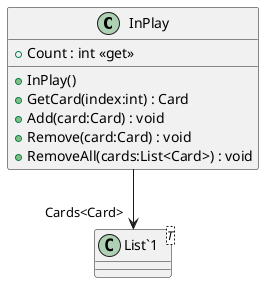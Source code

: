 @startuml
class InPlay {
    + InPlay()
    + GetCard(index:int) : Card
    + Add(card:Card) : void
    + Remove(card:Card) : void
    + RemoveAll(cards:List<Card>) : void
    + Count : int <<get>>
}
class "List`1"<T> {
}
InPlay --> "Cards<Card>" "List`1"
@enduml
